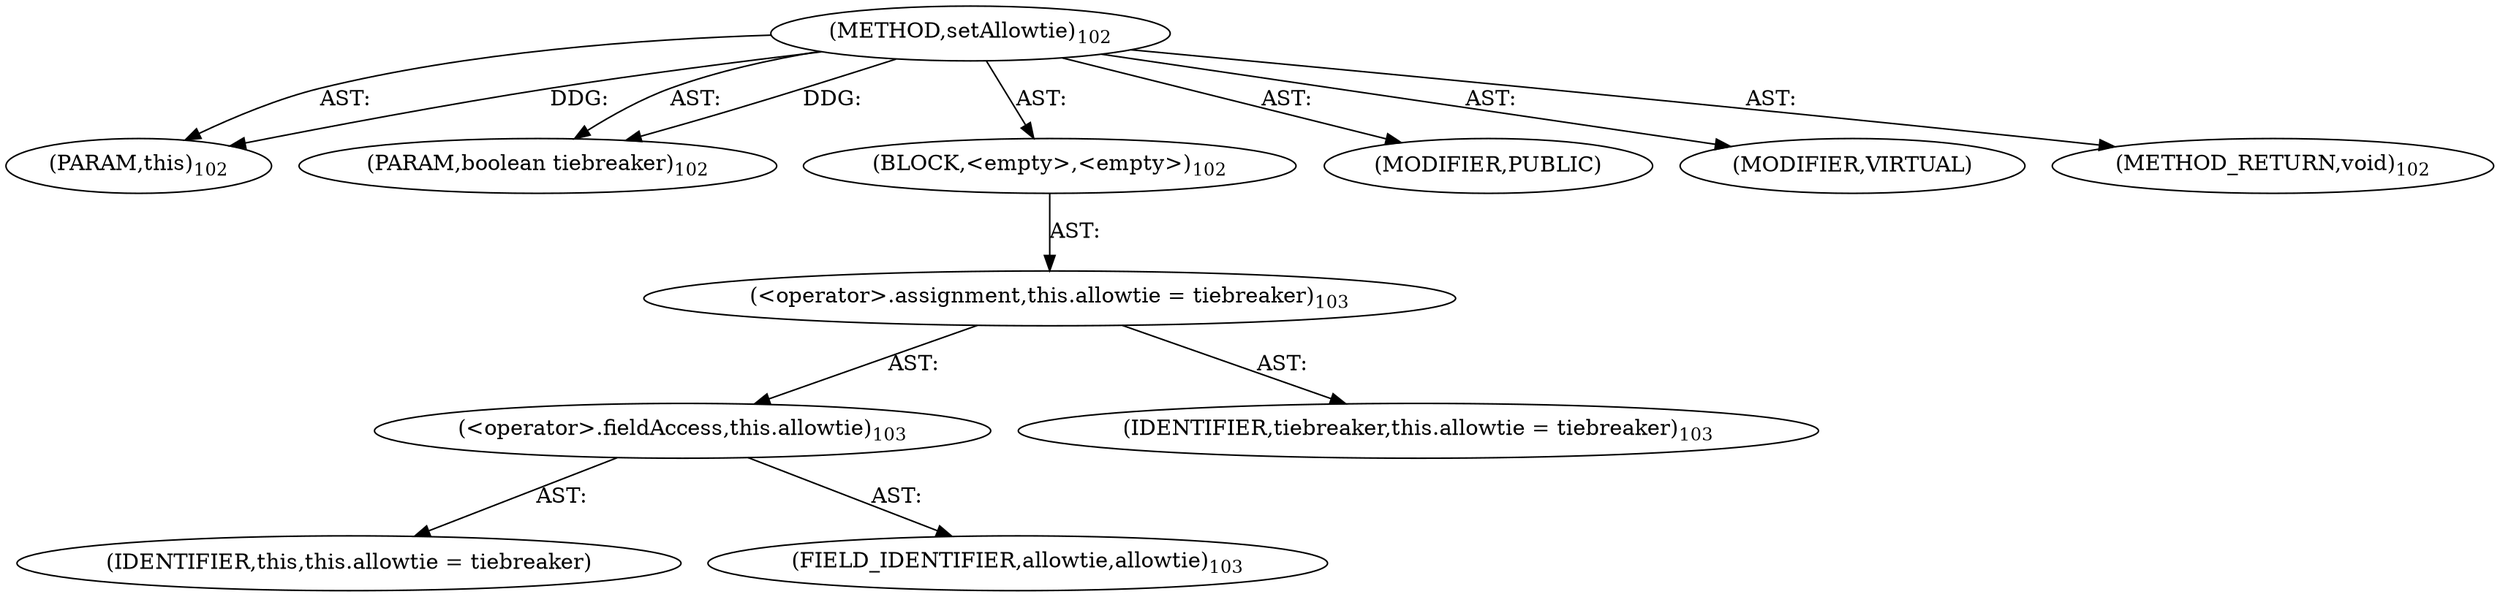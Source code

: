 digraph "setAllowtie" {  
"111669149698" [label = <(METHOD,setAllowtie)<SUB>102</SUB>> ]
"115964116995" [label = <(PARAM,this)<SUB>102</SUB>> ]
"115964116996" [label = <(PARAM,boolean tiebreaker)<SUB>102</SUB>> ]
"25769803779" [label = <(BLOCK,&lt;empty&gt;,&lt;empty&gt;)<SUB>102</SUB>> ]
"30064771083" [label = <(&lt;operator&gt;.assignment,this.allowtie = tiebreaker)<SUB>103</SUB>> ]
"30064771084" [label = <(&lt;operator&gt;.fieldAccess,this.allowtie)<SUB>103</SUB>> ]
"68719476747" [label = <(IDENTIFIER,this,this.allowtie = tiebreaker)> ]
"55834574849" [label = <(FIELD_IDENTIFIER,allowtie,allowtie)<SUB>103</SUB>> ]
"68719476748" [label = <(IDENTIFIER,tiebreaker,this.allowtie = tiebreaker)<SUB>103</SUB>> ]
"133143986181" [label = <(MODIFIER,PUBLIC)> ]
"133143986182" [label = <(MODIFIER,VIRTUAL)> ]
"128849018882" [label = <(METHOD_RETURN,void)<SUB>102</SUB>> ]
  "111669149698" -> "115964116995"  [ label = "AST: "] 
  "111669149698" -> "115964116996"  [ label = "AST: "] 
  "111669149698" -> "25769803779"  [ label = "AST: "] 
  "111669149698" -> "133143986181"  [ label = "AST: "] 
  "111669149698" -> "133143986182"  [ label = "AST: "] 
  "111669149698" -> "128849018882"  [ label = "AST: "] 
  "25769803779" -> "30064771083"  [ label = "AST: "] 
  "30064771083" -> "30064771084"  [ label = "AST: "] 
  "30064771083" -> "68719476748"  [ label = "AST: "] 
  "30064771084" -> "68719476747"  [ label = "AST: "] 
  "30064771084" -> "55834574849"  [ label = "AST: "] 
  "111669149698" -> "115964116995"  [ label = "DDG: "] 
  "111669149698" -> "115964116996"  [ label = "DDG: "] 
}
